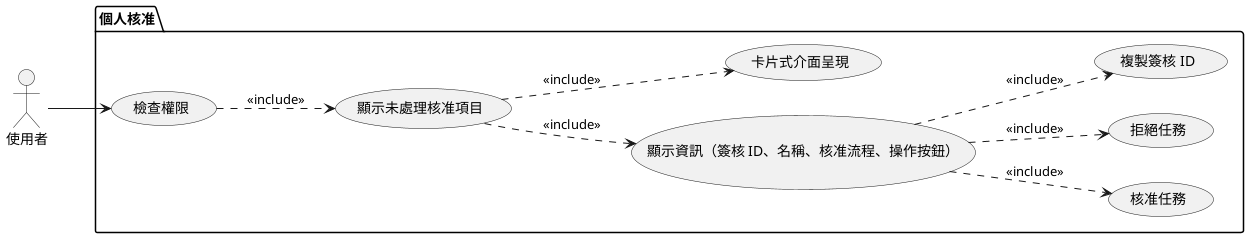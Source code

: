 @startuml personal_approval

left to right direction

actor 使用者

package "個人核准" {
    usecase "檢查權限" as UC01
    usecase "顯示未處理核准項目" as UC02
    usecase "顯示資訊（簽核 ID、名稱、核准流程、操作按鈕）" as UC03
    usecase "核准任務" as UC04
    usecase "拒絕任務" as UC05
    usecase "複製簽核 ID" as UC06
    usecase "卡片式介面呈現" as UC07
}

使用者 --> UC01
UC01 .down.> UC02 : <<include>>
UC02 .down.> UC03 : <<include>>
UC03 .down.> UC04 : <<include>>
UC03 .down.> UC05 : <<include>>
UC03 .down.> UC06 : <<include>>
UC02 .down.> UC07 : <<include>>

@enduml
